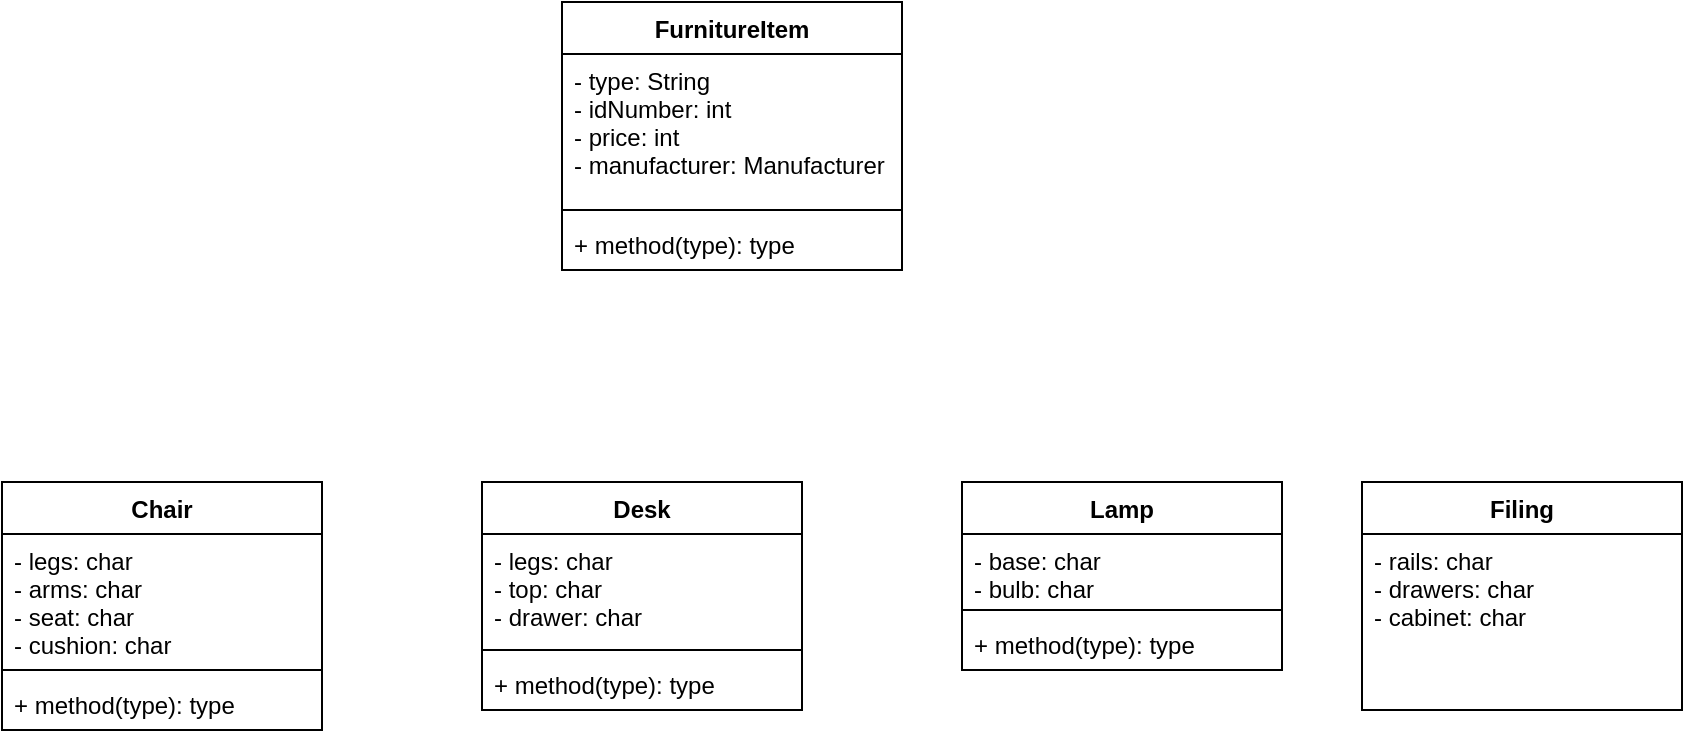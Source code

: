 <mxfile>
    <diagram id="sL_CJiSFK1tY8hRskUSm" name="Page-1">
        <mxGraphModel dx="1294" dy="790" grid="1" gridSize="10" guides="1" tooltips="1" connect="1" arrows="1" fold="1" page="1" pageScale="1" pageWidth="1100" pageHeight="850" math="0" shadow="0">
            <root>
                <mxCell id="0"/>
                <mxCell id="1" parent="0"/>
                <mxCell id="2" value="FurnitureItem" style="swimlane;fontStyle=1;align=center;verticalAlign=top;childLayout=stackLayout;horizontal=1;startSize=26;horizontalStack=0;resizeParent=1;resizeParentMax=0;resizeLast=0;collapsible=1;marginBottom=0;" vertex="1" parent="1">
                    <mxGeometry x="310" y="350" width="170" height="134" as="geometry"/>
                </mxCell>
                <mxCell id="3" value="- type: String&#10;- idNumber: int&#10;- price: int&#10;- manufacturer: Manufacturer" style="text;strokeColor=none;fillColor=none;align=left;verticalAlign=top;spacingLeft=4;spacingRight=4;overflow=hidden;rotatable=0;points=[[0,0.5],[1,0.5]];portConstraint=eastwest;" vertex="1" parent="2">
                    <mxGeometry y="26" width="170" height="74" as="geometry"/>
                </mxCell>
                <mxCell id="4" value="" style="line;strokeWidth=1;fillColor=none;align=left;verticalAlign=middle;spacingTop=-1;spacingLeft=3;spacingRight=3;rotatable=0;labelPosition=right;points=[];portConstraint=eastwest;" vertex="1" parent="2">
                    <mxGeometry y="100" width="170" height="8" as="geometry"/>
                </mxCell>
                <mxCell id="5" value="+ method(type): type" style="text;strokeColor=none;fillColor=none;align=left;verticalAlign=top;spacingLeft=4;spacingRight=4;overflow=hidden;rotatable=0;points=[[0,0.5],[1,0.5]];portConstraint=eastwest;" vertex="1" parent="2">
                    <mxGeometry y="108" width="170" height="26" as="geometry"/>
                </mxCell>
                <mxCell id="6" value="Chair" style="swimlane;fontStyle=1;align=center;verticalAlign=top;childLayout=stackLayout;horizontal=1;startSize=26;horizontalStack=0;resizeParent=1;resizeParentMax=0;resizeLast=0;collapsible=1;marginBottom=0;" vertex="1" parent="1">
                    <mxGeometry x="30" y="590" width="160" height="124" as="geometry"/>
                </mxCell>
                <mxCell id="7" value="- legs: char&#10;- arms: char&#10;- seat: char&#10;- cushion: char" style="text;strokeColor=none;fillColor=none;align=left;verticalAlign=top;spacingLeft=4;spacingRight=4;overflow=hidden;rotatable=0;points=[[0,0.5],[1,0.5]];portConstraint=eastwest;" vertex="1" parent="6">
                    <mxGeometry y="26" width="160" height="64" as="geometry"/>
                </mxCell>
                <mxCell id="8" value="" style="line;strokeWidth=1;fillColor=none;align=left;verticalAlign=middle;spacingTop=-1;spacingLeft=3;spacingRight=3;rotatable=0;labelPosition=right;points=[];portConstraint=eastwest;" vertex="1" parent="6">
                    <mxGeometry y="90" width="160" height="8" as="geometry"/>
                </mxCell>
                <mxCell id="9" value="+ method(type): type" style="text;strokeColor=none;fillColor=none;align=left;verticalAlign=top;spacingLeft=4;spacingRight=4;overflow=hidden;rotatable=0;points=[[0,0.5],[1,0.5]];portConstraint=eastwest;" vertex="1" parent="6">
                    <mxGeometry y="98" width="160" height="26" as="geometry"/>
                </mxCell>
                <mxCell id="10" value="Desk" style="swimlane;fontStyle=1;align=center;verticalAlign=top;childLayout=stackLayout;horizontal=1;startSize=26;horizontalStack=0;resizeParent=1;resizeParentMax=0;resizeLast=0;collapsible=1;marginBottom=0;" vertex="1" parent="1">
                    <mxGeometry x="270" y="590" width="160" height="114" as="geometry"/>
                </mxCell>
                <mxCell id="11" value="- legs: char&#10;- top: char&#10;- drawer: char" style="text;strokeColor=none;fillColor=none;align=left;verticalAlign=top;spacingLeft=4;spacingRight=4;overflow=hidden;rotatable=0;points=[[0,0.5],[1,0.5]];portConstraint=eastwest;" vertex="1" parent="10">
                    <mxGeometry y="26" width="160" height="54" as="geometry"/>
                </mxCell>
                <mxCell id="12" value="" style="line;strokeWidth=1;fillColor=none;align=left;verticalAlign=middle;spacingTop=-1;spacingLeft=3;spacingRight=3;rotatable=0;labelPosition=right;points=[];portConstraint=eastwest;" vertex="1" parent="10">
                    <mxGeometry y="80" width="160" height="8" as="geometry"/>
                </mxCell>
                <mxCell id="13" value="+ method(type): type" style="text;strokeColor=none;fillColor=none;align=left;verticalAlign=top;spacingLeft=4;spacingRight=4;overflow=hidden;rotatable=0;points=[[0,0.5],[1,0.5]];portConstraint=eastwest;" vertex="1" parent="10">
                    <mxGeometry y="88" width="160" height="26" as="geometry"/>
                </mxCell>
                <mxCell id="30" value="Lamp" style="swimlane;fontStyle=1;align=center;verticalAlign=top;childLayout=stackLayout;horizontal=1;startSize=26;horizontalStack=0;resizeParent=1;resizeParentMax=0;resizeLast=0;collapsible=1;marginBottom=0;" vertex="1" parent="1">
                    <mxGeometry x="510" y="590" width="160" height="94" as="geometry"/>
                </mxCell>
                <mxCell id="31" value="- base: char&#10;- bulb: char" style="text;strokeColor=none;fillColor=none;align=left;verticalAlign=top;spacingLeft=4;spacingRight=4;overflow=hidden;rotatable=0;points=[[0,0.5],[1,0.5]];portConstraint=eastwest;" vertex="1" parent="30">
                    <mxGeometry y="26" width="160" height="34" as="geometry"/>
                </mxCell>
                <mxCell id="32" value="" style="line;strokeWidth=1;fillColor=none;align=left;verticalAlign=middle;spacingTop=-1;spacingLeft=3;spacingRight=3;rotatable=0;labelPosition=right;points=[];portConstraint=eastwest;" vertex="1" parent="30">
                    <mxGeometry y="60" width="160" height="8" as="geometry"/>
                </mxCell>
                <mxCell id="33" value="+ method(type): type" style="text;strokeColor=none;fillColor=none;align=left;verticalAlign=top;spacingLeft=4;spacingRight=4;overflow=hidden;rotatable=0;points=[[0,0.5],[1,0.5]];portConstraint=eastwest;" vertex="1" parent="30">
                    <mxGeometry y="68" width="160" height="26" as="geometry"/>
                </mxCell>
                <mxCell id="39" value="Filing" style="swimlane;fontStyle=1;align=center;verticalAlign=top;childLayout=stackLayout;horizontal=1;startSize=26;horizontalStack=0;resizeParent=1;resizeParentMax=0;resizeLast=0;collapsible=1;marginBottom=0;" vertex="1" parent="1">
                    <mxGeometry x="710" y="590" width="160" height="114" as="geometry"/>
                </mxCell>
                <mxCell id="40" value="- rails: char&#10;- drawers: char&#10;- cabinet: char" style="text;strokeColor=none;fillColor=none;align=left;verticalAlign=top;spacingLeft=4;spacingRight=4;overflow=hidden;rotatable=0;points=[[0,0.5],[1,0.5]];portConstraint=eastwest;" vertex="1" parent="39">
                    <mxGeometry y="26" width="160" height="54" as="geometry"/>
                </mxCell
                <mxCell id="41" value="" style="line;strokeWidth=1;fillColor=none;align=left;verticalAlign=middle;spacingTop=-1;spacingLeft=3;spacingRight=3;rotatable=0;labelPosition=right;points=[];portConstraint=eastwest;" vertex="1" parent="39">
                    <mxGeometry y="80" width="160" height="8" as="geometry"/>
                </mxCell>
                <mxCell id="42" value="+ method(type): type" style="text;strokeColor=none;fillColor=none;align=left;verticalAlign=top;spacingLeft=4;spacingRight=4;overflow=hidden;rotatable=0;points=[[0,0.5],[1,0.5]];portConstraint=eastwest;" vertex="1" parent="39">
                    <mxGeometry y="88" width="160" height="26" as="geometry"/>
                </mxCell>
                <mxCell id="43" value="" style="endArrow=block;endSize=16;endFill=0;html=1;entryX=0.206;entryY=1.077;entryDx=0;entryDy=0;entryPerimeter=0;exitX=0.463;exitY=-0.014;exitDx=0;exitDy=0;exitPerimeter=0;" edge="1" parent="1" source="6" target="5">
                    <mxGeometry width="160" relative="1" as="geometry">
                        <mxPoint x="90" y="540" as="sourcePoint"/>
                        <mxPoint x="250" y="540" as="targetPoint"/>
                    </mxGeometry>
                </mxCell>
                <mxCell id="44" value="" style="endArrow=block;endSize=16;endFill=0;html=1;entryX=0.441;entryY=1.077;entryDx=0;entryDy=0;entryPerimeter=0;exitX=0.5;exitY=0;exitDx=0;exitDy=0;" edge="1" parent="1" source="10" target="5">
                    <mxGeometry width="160" relative="1" as="geometry">
                        <mxPoint x="370" y="700" as="sourcePoint"/>
                        <mxPoint x="530" y="700" as="targetPoint"/>
                    </mxGeometry>
                </mxCell>
                <mxCell id="45" value="" style="endArrow=block;endSize=16;endFill=0;html=1;entryX=0.641;entryY=1.192;entryDx=0;entryDy=0;entryPerimeter=0;exitX=0.5;exitY=0;exitDx=0;exitDy=0;" edge="1" parent="1" source="30" target="5">
                    <mxGeometry width="160" relative="1" as="geometry">
                        <mxPoint x="360" y="600" as="sourcePoint"/>
                        <mxPoint x="394.97" y="526.002" as="targetPoint"/>
                        <Array as="points"/>
                    </mxGeometry>
                </mxCell>
                <mxCell id="46" value="" style="endArrow=block;endSize=16;endFill=0;html=1;entryX=0.706;entryY=1.077;entryDx=0;entryDy=0;entryPerimeter=0;exitX=0.5;exitY=0;exitDx=0;exitDy=0;" edge="1" parent="1" source="39" target="5">
                    <mxGeometry width="160" relative="1" as="geometry">
                        <mxPoint x="370" y="610" as="sourcePoint"/>
                        <mxPoint x="404.97" y="536.002" as="targetPoint"/>
                        <Array as="points"/>
                    </mxGeometry>
                </mxCell>
                <mxCell id="47" value="Manufacturer" style="swimlane;fontStyle=1;align=center;verticalAlign=top;childLayout=stackLayout;horizontal=1;startSize=26;horizontalStack=0;resizeParent=1;resizeParentMax=0;resizeLast=0;collapsible=1;marginBottom=0;" vertex="1" parent="1">
                    <mxGeometry x="710" y="355" width="160" height="124" as="geometry"/>
                </mxCell>
                <mxCell id="48" value="- manuId: String&#10;- name: String &#10;- phone: String&#10;- province: String" style="text;strokeColor=none;fillColor=none;align=left;verticalAlign=top;spacingLeft=4;spacingRight=4;overflow=hidden;rotatable=0;points=[[0,0.5],[1,0.5]];portConstraint=eastwest;" vertex="1" parent="47">
                    <mxGeometry y="26" width="160" height="64" as="geometry"/>
                </mxCell>
                <mxCell id="49" value="" style="line;strokeWidth=1;fillColor=none;align=left;verticalAlign=middle;spacingTop=-1;spacingLeft=3;spacingRight=3;rotatable=0;labelPosition=right;points=[];portConstraint=eastwest;" vertex="1" parent="47">
                    <mxGeometry y="90" width="160" height="8" as="geometry"/>
                </mxCell>
                <mxCell id="50" value="+ method(type): type" style="text;strokeColor=none;fillColor=none;align=left;verticalAlign=top;spacingLeft=4;spacingRight=4;overflow=hidden;rotatable=0;points=[[0,0.5],[1,0.5]];portConstraint=eastwest;" vertex="1" parent="47">
                    <mxGeometry y="98" width="160" height="26" as="geometry"/>
                </mxCell>
                <mxCell id="51" value="" style="endArrow=block;endFill=1;html=1;edgeStyle=orthogonalEdgeStyle;align=left;verticalAlign=top;" edge="1" parent="1">
                    <mxGeometry x="-1" relative="1" as="geometry">
                        <mxPoint x="480" y="430" as="sourcePoint"/>
                        <mxPoint x="707" y="370" as="targetPoint"/>
                        <Array as="points">
                            <mxPoint x="660" y="430"/>
                            <mxPoint x="660" y="370"/>
                        </Array>
                    </mxGeometry>
                </mxCell>
                <mxCell id="53" value="Request&#10;" style="swimlane;fontStyle=1;align=center;verticalAlign=top;childLayout=stackLayout;horizontal=1;startSize=26;horizontalStack=0;resizeParent=1;resizeParentMax=0;resizeLast=0;collapsible=1;marginBottom=0;" vertex="1" parent="1">
                    <mxGeometry x="110" y="160" width="160" height="150" as="geometry"/>
                </mxCell>
                <mxCell id="54" value="- category: String&#10;- type: String&#10;- numberOfItems: int" style="text;strokeColor=none;fillColor=none;align=left;verticalAlign=top;spacingLeft=4;spacingRight=4;overflow=hidden;rotatable=0;points=[[0,0.5],[1,0.5]];portConstraint=eastwest;" vertex="1" parent="53">
                    <mxGeometry y="26" width="160" height="54" as="geometry"/>
                </mxCell>
                <mxCell id="55" value="" style="line;strokeWidth=1;fillColor=none;align=left;verticalAlign=middle;spacingTop=-1;spacingLeft=3;spacingRight=3;rotatable=0;labelPosition=right;points=[];portConstraint=eastwest;" vertex="1" parent="53">
                    <mxGeometry y="80" width="160" height="8" as="geometry"/>
                </mxCell>
                <mxCell id="56" value="+ checkRequest(): boolean&#10;+  " style="text;strokeColor=none;fillColor=none;align=left;verticalAlign=top;spacingLeft=4;spacingRight=4;overflow=hidden;rotatable=0;points=[[0,0.5],[1,0.5]];portConstraint=eastwest;" vertex="1" parent="53">
                    <mxGeometry y="88" width="160" height="62" as="geometry"/>
                </mxCell>
                <mxCell id="57" value="OrderForm" style="swimlane;fontStyle=1;align=center;verticalAlign=top;childLayout=stackLayout;horizontal=1;startSize=26;horizontalStack=0;resizeParent=1;resizeParentMax=0;resizeLast=0;collapsible=1;marginBottom=0;" vertex="1" parent="1">
                    <mxGeometry x="350" y="165" width="200" height="110" as="geometry"/>
                </mxCell>
                <mxCell id="58" value="- originalRequest: Request&#10;- itemsOrdered: FurnitureItem[ ]" style="text;strokeColor=none;fillColor=none;align=left;verticalAlign=top;spacingLeft=4;spacingRight=4;overflow=hidden;rotatable=0;points=[[0,0.5],[1,0.5]];portConstraint=eastwest;" vertex="1" parent="57">
                    <mxGeometry y="26" width="200" height="34" as="geometry"/>
                </mxCell>
                <mxCell id="59" value="" style="line;strokeWidth=1;fillColor=none;align=left;verticalAlign=middle;spacingTop=-1;spacingLeft=3;spacingRight=3;rotatable=0;labelPosition=right;points=[];portConstraint=eastwest;" vertex="1" parent="57">
                    <mxGeometry y="60" width="200" height="8" as="geometry"/>
                </mxCell>
                <mxCell id="60" value="+ generateOrderForm(): File&#10;- getTotalPrice(): int" style="text;strokeColor=none;fillColor=none;align=left;verticalAlign=top;spacingLeft=4;spacingRight=4;overflow=hidden;rotatable=0;points=[[0,0.5],[1,0.5]];portConstraint=eastwest;" vertex="1" parent="57">
                    <mxGeometry y="68" width="200" height="42" as="geometry"/>
                </mxCell>
                <mxCell id="61" value="Actor" style="shape=umlActor;verticalLabelPosition=bottom;verticalAlign=top;html=1;" vertex="1" parent="1">
                    <mxGeometry x="920" y="165" width="30" height="60" as="geometry"/>
                </mxCell>
                <mxCell id="62" value="GUI" style="html=1;" vertex="1" parent="1">
                    <mxGeometry x="735" y="175" width="110" height="50" as="geometry"/>
                </mxCell>
            </root>
        </mxGraphModel>
    </diagram>
</mxfile>
